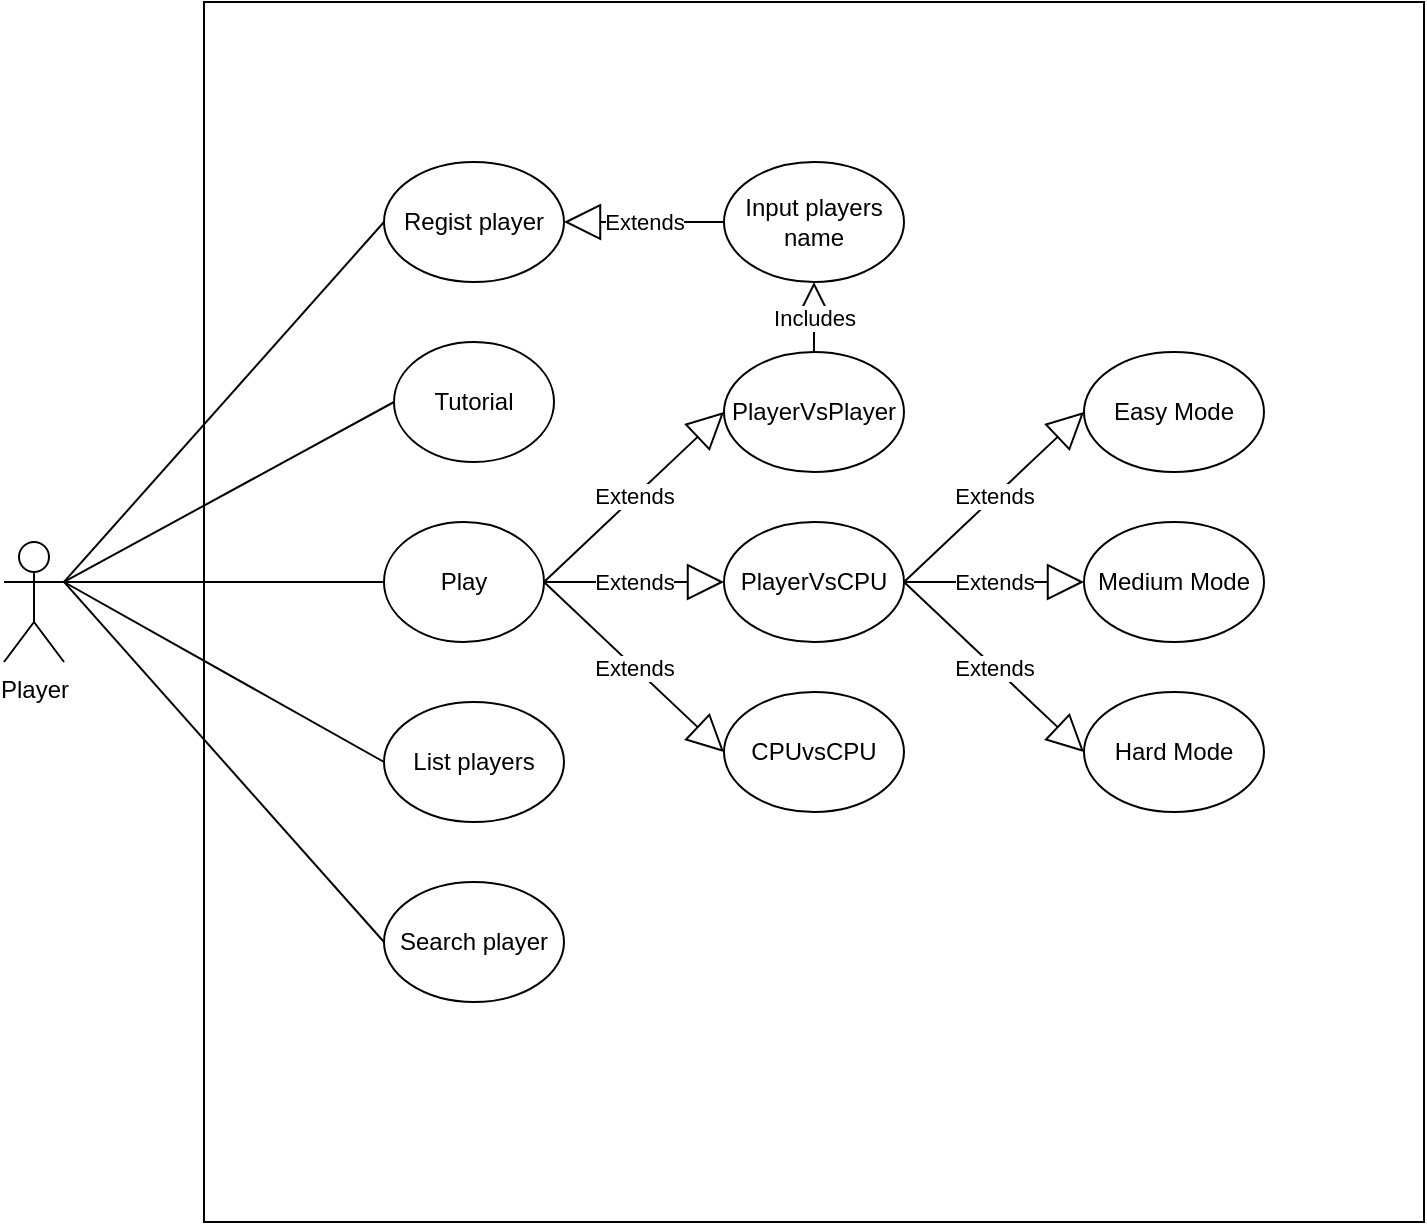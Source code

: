 <mxfile version="14.6.13" type="device"><diagram id="wPPporKMYbJKvln8Koe2" name="Page-1"><mxGraphModel dx="1264" dy="592" grid="1" gridSize="10" guides="1" tooltips="1" connect="1" arrows="1" fold="1" page="1" pageScale="1" pageWidth="827" pageHeight="1169" math="0" shadow="0"><root><mxCell id="0"/><mxCell id="1" parent="0"/><mxCell id="Y4B7k79sC5KbAmOQ2Ob7-1" value="Player" style="shape=umlActor;verticalLabelPosition=bottom;verticalAlign=top;html=1;outlineConnect=0;" parent="1" vertex="1"><mxGeometry x="330" y="270" width="30" height="60" as="geometry"/></mxCell><mxCell id="Y4B7k79sC5KbAmOQ2Ob7-2" value="" style="whiteSpace=wrap;html=1;aspect=fixed;" parent="1" vertex="1"><mxGeometry x="430" width="610" height="610" as="geometry"/></mxCell><mxCell id="Y4B7k79sC5KbAmOQ2Ob7-3" value="" style="endArrow=none;html=1;exitX=1;exitY=0.333;exitDx=0;exitDy=0;exitPerimeter=0;entryX=0;entryY=0.5;entryDx=0;entryDy=0;" parent="1" source="Y4B7k79sC5KbAmOQ2Ob7-1" target="Y4B7k79sC5KbAmOQ2Ob7-4" edge="1"><mxGeometry width="50" height="50" relative="1" as="geometry"><mxPoint x="450" y="320" as="sourcePoint"/><mxPoint x="500" y="290" as="targetPoint"/></mxGeometry></mxCell><mxCell id="Y4B7k79sC5KbAmOQ2Ob7-4" value="Tutorial" style="ellipse;whiteSpace=wrap;html=1;" parent="1" vertex="1"><mxGeometry x="525" y="170" width="80" height="60" as="geometry"/></mxCell><mxCell id="Y4B7k79sC5KbAmOQ2Ob7-5" value="Play" style="ellipse;whiteSpace=wrap;html=1;" parent="1" vertex="1"><mxGeometry x="520" y="260" width="80" height="60" as="geometry"/></mxCell><mxCell id="Y4B7k79sC5KbAmOQ2Ob7-6" value="" style="endArrow=none;html=1;exitX=1;exitY=0.333;exitDx=0;exitDy=0;exitPerimeter=0;entryX=0;entryY=0.5;entryDx=0;entryDy=0;" parent="1" source="Y4B7k79sC5KbAmOQ2Ob7-1" target="Y4B7k79sC5KbAmOQ2Ob7-5" edge="1"><mxGeometry width="50" height="50" relative="1" as="geometry"><mxPoint x="370" y="300" as="sourcePoint"/><mxPoint x="510" y="300" as="targetPoint"/></mxGeometry></mxCell><mxCell id="Y4B7k79sC5KbAmOQ2Ob7-7" value="PlayerVsPlayer" style="ellipse;whiteSpace=wrap;html=1;" parent="1" vertex="1"><mxGeometry x="690" y="175" width="90" height="60" as="geometry"/></mxCell><mxCell id="Y4B7k79sC5KbAmOQ2Ob7-8" value="PlayerVsCPU" style="ellipse;whiteSpace=wrap;html=1;" parent="1" vertex="1"><mxGeometry x="690" y="260" width="90" height="60" as="geometry"/></mxCell><mxCell id="Y4B7k79sC5KbAmOQ2Ob7-9" value="CPUvsCPU" style="ellipse;whiteSpace=wrap;html=1;" parent="1" vertex="1"><mxGeometry x="690" y="345" width="90" height="60" as="geometry"/></mxCell><mxCell id="Y4B7k79sC5KbAmOQ2Ob7-10" value="Extends" style="endArrow=block;endSize=16;endFill=0;html=1;entryX=0;entryY=0.5;entryDx=0;entryDy=0;exitX=1;exitY=0.5;exitDx=0;exitDy=0;" parent="1" source="Y4B7k79sC5KbAmOQ2Ob7-5" target="Y4B7k79sC5KbAmOQ2Ob7-7" edge="1"><mxGeometry width="160" relative="1" as="geometry"><mxPoint x="620" y="270" as="sourcePoint"/><mxPoint x="750" y="290" as="targetPoint"/></mxGeometry></mxCell><mxCell id="Y4B7k79sC5KbAmOQ2Ob7-11" value="Extends" style="endArrow=block;endSize=16;endFill=0;html=1;entryX=0;entryY=0.5;entryDx=0;entryDy=0;exitX=1;exitY=0.5;exitDx=0;exitDy=0;" parent="1" source="Y4B7k79sC5KbAmOQ2Ob7-5" target="Y4B7k79sC5KbAmOQ2Ob7-8" edge="1"><mxGeometry width="160" relative="1" as="geometry"><mxPoint x="610" y="290" as="sourcePoint"/><mxPoint x="700" y="215" as="targetPoint"/></mxGeometry></mxCell><mxCell id="Y4B7k79sC5KbAmOQ2Ob7-12" value="Extends" style="endArrow=block;endSize=16;endFill=0;html=1;entryX=0;entryY=0.5;entryDx=0;entryDy=0;exitX=1;exitY=0.5;exitDx=0;exitDy=0;" parent="1" source="Y4B7k79sC5KbAmOQ2Ob7-5" target="Y4B7k79sC5KbAmOQ2Ob7-9" edge="1"><mxGeometry width="160" relative="1" as="geometry"><mxPoint x="602" y="290" as="sourcePoint"/><mxPoint x="700" y="300" as="targetPoint"/></mxGeometry></mxCell><mxCell id="Y4B7k79sC5KbAmOQ2Ob7-15" value="Regist player" style="ellipse;whiteSpace=wrap;html=1;" parent="1" vertex="1"><mxGeometry x="520" y="80" width="90" height="60" as="geometry"/></mxCell><mxCell id="Y4B7k79sC5KbAmOQ2Ob7-16" value="List players" style="ellipse;whiteSpace=wrap;html=1;" parent="1" vertex="1"><mxGeometry x="520" y="350" width="90" height="60" as="geometry"/></mxCell><mxCell id="Y4B7k79sC5KbAmOQ2Ob7-18" value="" style="endArrow=none;html=1;exitX=1;exitY=0.333;exitDx=0;exitDy=0;exitPerimeter=0;entryX=0;entryY=0.5;entryDx=0;entryDy=0;" parent="1" source="Y4B7k79sC5KbAmOQ2Ob7-1" target="Y4B7k79sC5KbAmOQ2Ob7-15" edge="1"><mxGeometry width="50" height="50" relative="1" as="geometry"><mxPoint x="370" y="300" as="sourcePoint"/><mxPoint x="530" y="300" as="targetPoint"/></mxGeometry></mxCell><mxCell id="Y4B7k79sC5KbAmOQ2Ob7-19" value="" style="endArrow=none;html=1;entryX=0;entryY=0.5;entryDx=0;entryDy=0;" parent="1" target="Y4B7k79sC5KbAmOQ2Ob7-16" edge="1"><mxGeometry width="50" height="50" relative="1" as="geometry"><mxPoint x="360" y="290" as="sourcePoint"/><mxPoint x="540" y="310" as="targetPoint"/></mxGeometry></mxCell><mxCell id="Y4B7k79sC5KbAmOQ2Ob7-20" value="Search player" style="ellipse;whiteSpace=wrap;html=1;" parent="1" vertex="1"><mxGeometry x="520" y="440" width="90" height="60" as="geometry"/></mxCell><mxCell id="Y4B7k79sC5KbAmOQ2Ob7-22" value="" style="endArrow=none;html=1;exitX=1;exitY=0.333;exitDx=0;exitDy=0;exitPerimeter=0;entryX=0;entryY=0.5;entryDx=0;entryDy=0;" parent="1" source="Y4B7k79sC5KbAmOQ2Ob7-1" target="Y4B7k79sC5KbAmOQ2Ob7-20" edge="1"><mxGeometry width="50" height="50" relative="1" as="geometry"><mxPoint x="370" y="300" as="sourcePoint"/><mxPoint x="530" y="110" as="targetPoint"/></mxGeometry></mxCell><mxCell id="Y4B7k79sC5KbAmOQ2Ob7-23" value="Hard Mode" style="ellipse;whiteSpace=wrap;html=1;" parent="1" vertex="1"><mxGeometry x="870" y="345" width="90" height="60" as="geometry"/></mxCell><mxCell id="Y4B7k79sC5KbAmOQ2Ob7-24" value="Medium Mode" style="ellipse;whiteSpace=wrap;html=1;" parent="1" vertex="1"><mxGeometry x="870" y="260" width="90" height="60" as="geometry"/></mxCell><mxCell id="Y4B7k79sC5KbAmOQ2Ob7-25" value="Easy Mode" style="ellipse;whiteSpace=wrap;html=1;" parent="1" vertex="1"><mxGeometry x="870" y="175" width="90" height="60" as="geometry"/></mxCell><mxCell id="Y4B7k79sC5KbAmOQ2Ob7-26" value="Extends" style="endArrow=block;endSize=16;endFill=0;html=1;exitX=1;exitY=0.5;exitDx=0;exitDy=0;entryX=0;entryY=0.5;entryDx=0;entryDy=0;" parent="1" source="Y4B7k79sC5KbAmOQ2Ob7-8" target="Y4B7k79sC5KbAmOQ2Ob7-25" edge="1"><mxGeometry width="160" relative="1" as="geometry"><mxPoint x="610" y="300" as="sourcePoint"/><mxPoint x="720" y="300" as="targetPoint"/></mxGeometry></mxCell><mxCell id="Y4B7k79sC5KbAmOQ2Ob7-27" value="Extends" style="endArrow=block;endSize=16;endFill=0;html=1;entryX=0;entryY=0.5;entryDx=0;entryDy=0;" parent="1" target="Y4B7k79sC5KbAmOQ2Ob7-23" edge="1"><mxGeometry width="160" relative="1" as="geometry"><mxPoint x="780" y="290" as="sourcePoint"/><mxPoint x="880" y="215" as="targetPoint"/></mxGeometry></mxCell><mxCell id="Y4B7k79sC5KbAmOQ2Ob7-28" value="Extends" style="endArrow=block;endSize=16;endFill=0;html=1;entryX=0;entryY=0.5;entryDx=0;entryDy=0;exitX=1;exitY=0.5;exitDx=0;exitDy=0;" parent="1" source="Y4B7k79sC5KbAmOQ2Ob7-8" target="Y4B7k79sC5KbAmOQ2Ob7-24" edge="1"><mxGeometry width="160" relative="1" as="geometry"><mxPoint x="790" y="300" as="sourcePoint"/><mxPoint x="880" y="385" as="targetPoint"/></mxGeometry></mxCell><mxCell id="Rds8uKSo98N63AS6UkEx-2" value="Input players name" style="ellipse;whiteSpace=wrap;html=1;" vertex="1" parent="1"><mxGeometry x="690" y="80" width="90" height="60" as="geometry"/></mxCell><mxCell id="Rds8uKSo98N63AS6UkEx-3" value="Includes" style="endArrow=block;endSize=16;endFill=0;html=1;entryX=0.5;entryY=1;entryDx=0;entryDy=0;exitX=0.5;exitY=0;exitDx=0;exitDy=0;" edge="1" parent="1" source="Y4B7k79sC5KbAmOQ2Ob7-7" target="Rds8uKSo98N63AS6UkEx-2"><mxGeometry width="160" relative="1" as="geometry"><mxPoint x="610" y="300" as="sourcePoint"/><mxPoint x="700" y="215" as="targetPoint"/></mxGeometry></mxCell><mxCell id="Rds8uKSo98N63AS6UkEx-4" value="Extends" style="endArrow=block;endSize=16;endFill=0;html=1;entryX=1;entryY=0.5;entryDx=0;entryDy=0;exitX=0;exitY=0.5;exitDx=0;exitDy=0;" edge="1" parent="1" source="Rds8uKSo98N63AS6UkEx-2" target="Y4B7k79sC5KbAmOQ2Ob7-15"><mxGeometry width="160" relative="1" as="geometry"><mxPoint x="610" y="300" as="sourcePoint"/><mxPoint x="700" y="215" as="targetPoint"/></mxGeometry></mxCell></root></mxGraphModel></diagram></mxfile>